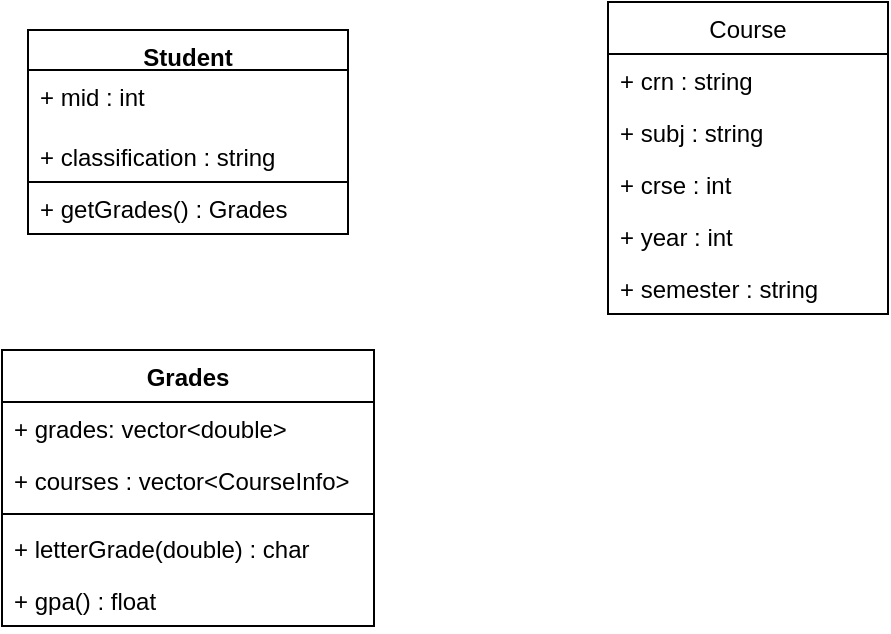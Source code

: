 <mxfile version="15.8.6" type="github">
  <diagram id="C5RBs43oDa-KdzZeNtuy" name="Page-1">
    <mxGraphModel dx="1422" dy="754" grid="1" gridSize="10" guides="1" tooltips="1" connect="1" arrows="1" fold="1" page="1" pageScale="1" pageWidth="827" pageHeight="1169" math="0" shadow="0">
      <root>
        <mxCell id="WIyWlLk6GJQsqaUBKTNV-0" />
        <mxCell id="WIyWlLk6GJQsqaUBKTNV-1" parent="WIyWlLk6GJQsqaUBKTNV-0" />
        <object label="Student" id="YO8BwgZ1K0GA6SSS8NJq-0">
          <mxCell style="swimlane;fontStyle=1;align=center;verticalAlign=top;childLayout=stackLayout;horizontal=1;startSize=20;horizontalStack=0;resizeParent=1;resizeParentMax=0;resizeLast=0;collapsible=1;marginBottom=0;" vertex="1" parent="WIyWlLk6GJQsqaUBKTNV-1">
            <mxGeometry x="110" y="130" width="160" height="102" as="geometry" />
          </mxCell>
        </object>
        <mxCell id="YO8BwgZ1K0GA6SSS8NJq-1" value="+ mid : int" style="text;strokeColor=none;fillColor=none;align=left;verticalAlign=top;spacingLeft=4;spacingRight=4;overflow=hidden;rotatable=0;points=[[0,0.5],[1,0.5]];portConstraint=eastwest;" vertex="1" parent="YO8BwgZ1K0GA6SSS8NJq-0">
          <mxGeometry y="20" width="160" height="30" as="geometry" />
        </mxCell>
        <mxCell id="YO8BwgZ1K0GA6SSS8NJq-4" value="+ classification : string" style="text;strokeColor=none;fillColor=none;align=left;verticalAlign=top;spacingLeft=4;spacingRight=4;overflow=hidden;rotatable=0;points=[[0,0.5],[1,0.5]];portConstraint=eastwest;" vertex="1" parent="YO8BwgZ1K0GA6SSS8NJq-0">
          <mxGeometry y="50" width="160" height="26" as="geometry" />
        </mxCell>
        <mxCell id="YO8BwgZ1K0GA6SSS8NJq-11" value="+ getGrades() : Grades" style="text;strokeColor=black;fillColor=none;align=left;verticalAlign=top;spacingLeft=4;spacingRight=4;overflow=hidden;rotatable=0;points=[[0,0.5],[1,0.5]];portConstraint=eastwest;" vertex="1" parent="YO8BwgZ1K0GA6SSS8NJq-0">
          <mxGeometry y="76" width="160" height="26" as="geometry" />
        </mxCell>
        <mxCell id="YO8BwgZ1K0GA6SSS8NJq-7" value="Grades" style="swimlane;fontStyle=1;align=center;verticalAlign=top;childLayout=stackLayout;horizontal=1;startSize=26;horizontalStack=0;resizeParent=1;resizeParentMax=0;resizeLast=0;collapsible=1;marginBottom=0;" vertex="1" parent="WIyWlLk6GJQsqaUBKTNV-1">
          <mxGeometry x="97" y="290" width="186" height="138" as="geometry" />
        </mxCell>
        <mxCell id="YO8BwgZ1K0GA6SSS8NJq-12" value="+ grades: vector&lt;double&gt;" style="text;strokeColor=none;fillColor=none;align=left;verticalAlign=top;spacingLeft=4;spacingRight=4;overflow=hidden;rotatable=0;points=[[0,0.5],[1,0.5]];portConstraint=eastwest;" vertex="1" parent="YO8BwgZ1K0GA6SSS8NJq-7">
          <mxGeometry y="26" width="186" height="26" as="geometry" />
        </mxCell>
        <mxCell id="YO8BwgZ1K0GA6SSS8NJq-39" value="+ courses : vector&lt;CourseInfo&gt;" style="text;strokeColor=none;fillColor=none;align=left;verticalAlign=top;spacingLeft=4;spacingRight=4;overflow=hidden;rotatable=0;points=[[0,0.5],[1,0.5]];portConstraint=eastwest;" vertex="1" parent="YO8BwgZ1K0GA6SSS8NJq-7">
          <mxGeometry y="52" width="186" height="26" as="geometry" />
        </mxCell>
        <mxCell id="YO8BwgZ1K0GA6SSS8NJq-9" value="" style="line;strokeWidth=1;fillColor=none;align=left;verticalAlign=middle;spacingTop=-1;spacingLeft=3;spacingRight=3;rotatable=0;labelPosition=right;points=[];portConstraint=eastwest;" vertex="1" parent="YO8BwgZ1K0GA6SSS8NJq-7">
          <mxGeometry y="78" width="186" height="8" as="geometry" />
        </mxCell>
        <mxCell id="YO8BwgZ1K0GA6SSS8NJq-10" value="+ letterGrade(double) : char" style="text;strokeColor=none;fillColor=none;align=left;verticalAlign=top;spacingLeft=4;spacingRight=4;overflow=hidden;rotatable=0;points=[[0,0.5],[1,0.5]];portConstraint=eastwest;" vertex="1" parent="YO8BwgZ1K0GA6SSS8NJq-7">
          <mxGeometry y="86" width="186" height="26" as="geometry" />
        </mxCell>
        <mxCell id="YO8BwgZ1K0GA6SSS8NJq-41" value="+ gpa() : float" style="text;strokeColor=none;fillColor=none;align=left;verticalAlign=top;spacingLeft=4;spacingRight=4;overflow=hidden;rotatable=0;points=[[0,0.5],[1,0.5]];portConstraint=eastwest;" vertex="1" parent="YO8BwgZ1K0GA6SSS8NJq-7">
          <mxGeometry y="112" width="186" height="26" as="geometry" />
        </mxCell>
        <mxCell id="YO8BwgZ1K0GA6SSS8NJq-31" value="Course" style="swimlane;fontStyle=0;childLayout=stackLayout;horizontal=1;startSize=26;fillColor=none;horizontalStack=0;resizeParent=1;resizeParentMax=0;resizeLast=0;collapsible=1;marginBottom=0;" vertex="1" parent="WIyWlLk6GJQsqaUBKTNV-1">
          <mxGeometry x="400" y="116" width="140" height="156" as="geometry" />
        </mxCell>
        <mxCell id="YO8BwgZ1K0GA6SSS8NJq-32" value="+ crn : string" style="text;strokeColor=none;fillColor=none;align=left;verticalAlign=top;spacingLeft=4;spacingRight=4;overflow=hidden;rotatable=0;points=[[0,0.5],[1,0.5]];portConstraint=eastwest;" vertex="1" parent="YO8BwgZ1K0GA6SSS8NJq-31">
          <mxGeometry y="26" width="140" height="26" as="geometry" />
        </mxCell>
        <mxCell id="YO8BwgZ1K0GA6SSS8NJq-33" value="+ subj : string" style="text;strokeColor=none;fillColor=none;align=left;verticalAlign=top;spacingLeft=4;spacingRight=4;overflow=hidden;rotatable=0;points=[[0,0.5],[1,0.5]];portConstraint=eastwest;" vertex="1" parent="YO8BwgZ1K0GA6SSS8NJq-31">
          <mxGeometry y="52" width="140" height="26" as="geometry" />
        </mxCell>
        <mxCell id="YO8BwgZ1K0GA6SSS8NJq-43" value="+ crse : int" style="text;strokeColor=none;fillColor=none;align=left;verticalAlign=top;spacingLeft=4;spacingRight=4;overflow=hidden;rotatable=0;points=[[0,0.5],[1,0.5]];portConstraint=eastwest;" vertex="1" parent="YO8BwgZ1K0GA6SSS8NJq-31">
          <mxGeometry y="78" width="140" height="26" as="geometry" />
        </mxCell>
        <mxCell id="YO8BwgZ1K0GA6SSS8NJq-34" value="+ year : int" style="text;strokeColor=none;fillColor=none;align=left;verticalAlign=top;spacingLeft=4;spacingRight=4;overflow=hidden;rotatable=0;points=[[0,0.5],[1,0.5]];portConstraint=eastwest;" vertex="1" parent="YO8BwgZ1K0GA6SSS8NJq-31">
          <mxGeometry y="104" width="140" height="26" as="geometry" />
        </mxCell>
        <mxCell id="YO8BwgZ1K0GA6SSS8NJq-40" value="+ semester : string" style="text;strokeColor=none;fillColor=none;align=left;verticalAlign=top;spacingLeft=4;spacingRight=4;overflow=hidden;rotatable=0;points=[[0,0.5],[1,0.5]];portConstraint=eastwest;" vertex="1" parent="YO8BwgZ1K0GA6SSS8NJq-31">
          <mxGeometry y="130" width="140" height="26" as="geometry" />
        </mxCell>
      </root>
    </mxGraphModel>
  </diagram>
</mxfile>
